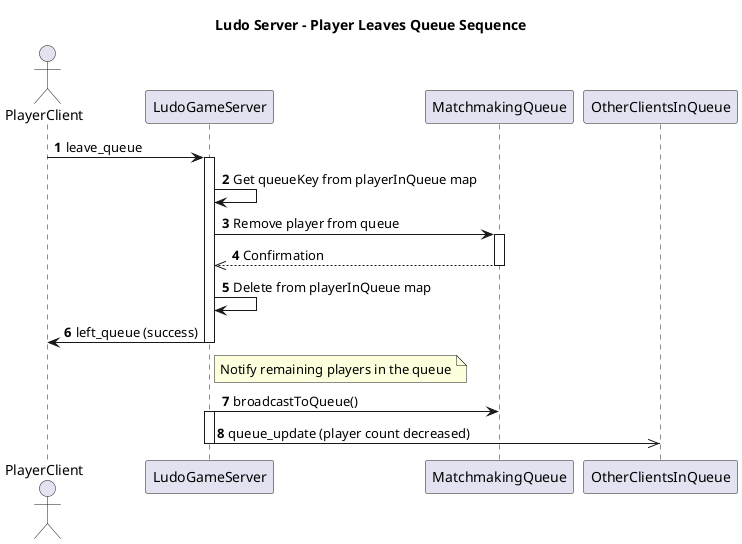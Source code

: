 @startuml
autonumber
title Ludo Server - Player Leaves Queue Sequence

actor "PlayerClient" as Client
participant "LudoGameServer" as Server
participant "MatchmakingQueue" as Queue

Client -> Server: leave_queue
activate Server
Server -> Server: Get queueKey from playerInQueue map
Server -> Queue: Remove player from queue
activate Queue
Queue -->> Server: Confirmation
deactivate Queue
Server -> Server: Delete from playerInQueue map

Server -> Client: left_queue (success)
deactivate Server

note right of Server: Notify remaining players in the queue

Server -> Queue: broadcastToQueue()
activate Server
Server ->> OtherClientsInQueue: queue_update (player count decreased)
deactivate Server

@enduml